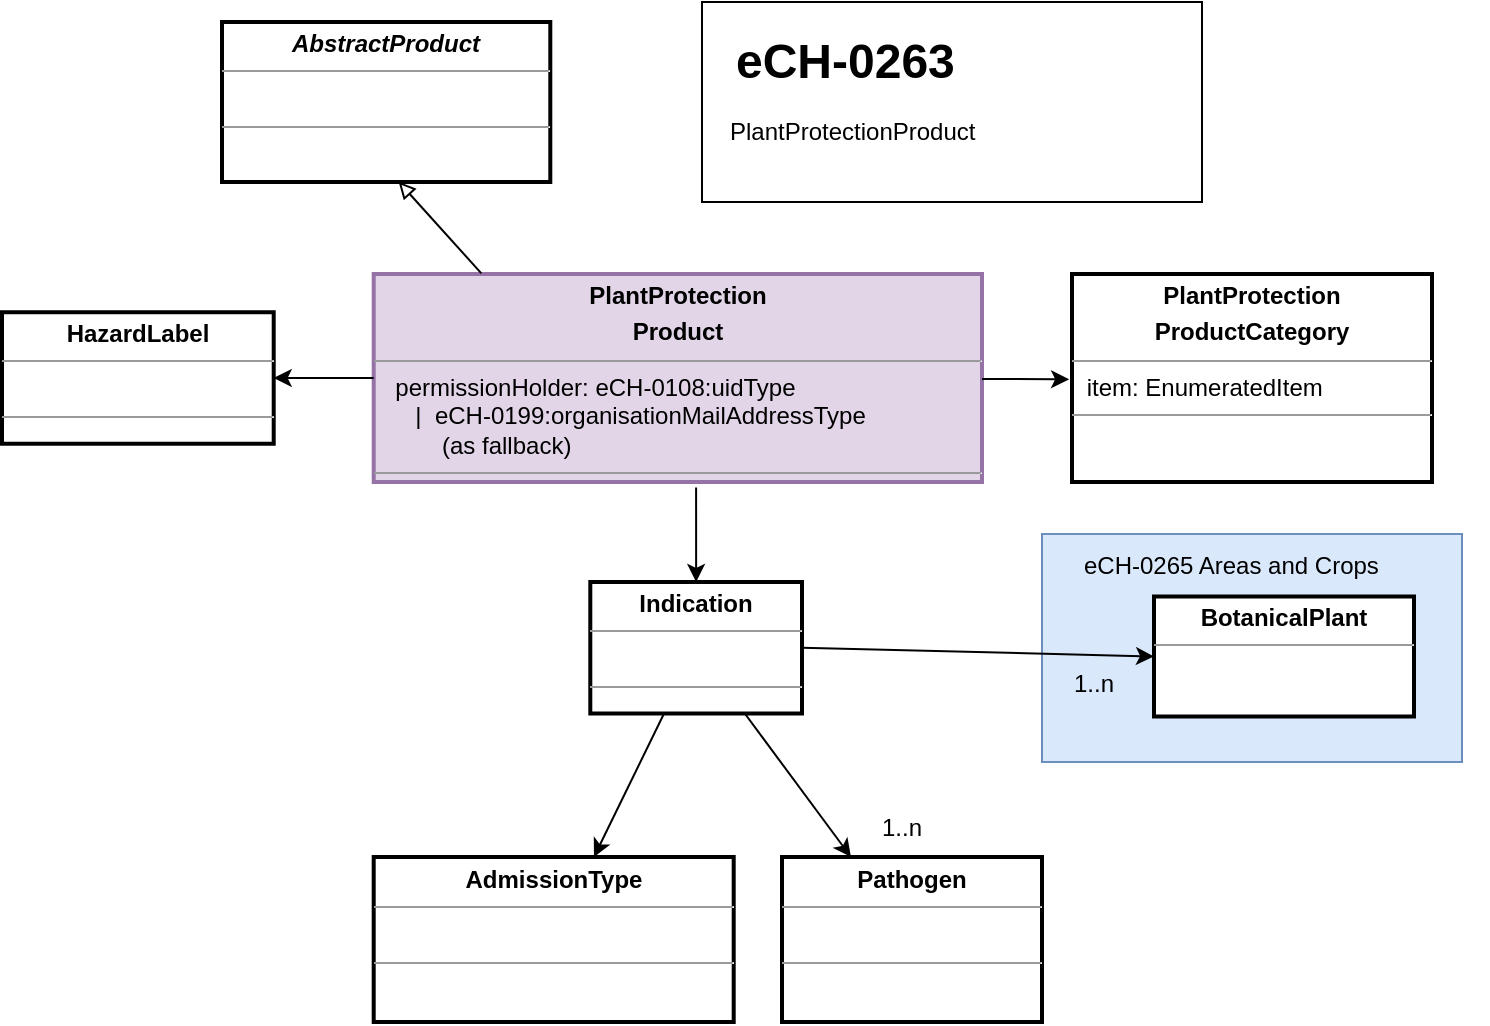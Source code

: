 <mxfile version="20.5.3" type="embed"><diagram name="Page-1" id="4TX2ljQ4K9UuKOcrYJfa"><mxGraphModel dx="1310" dy="374" grid="1" gridSize="10" guides="1" tooltips="1" connect="1" arrows="1" fold="1" page="1" pageScale="1" pageWidth="850" pageHeight="1100" math="0" shadow="0"><root><mxCell id="0"/><mxCell id="1" parent="0"/><mxCell id="10" value="" style="rounded=0;whiteSpace=wrap;html=1;fontFamily=Helvetica;" parent="1" vertex="1"><mxGeometry x="-410" y="110" width="250" height="100" as="geometry"/></mxCell><mxCell id="PEi03XakC4wtV7aFMW17-1" value="&lt;p style=&quot;margin:0px;margin-top:4px;text-align:center;&quot;&gt;&lt;b&gt;PlantProtection&lt;/b&gt;&lt;/p&gt;&lt;p style=&quot;margin:0px;margin-top:4px;text-align:center;&quot;&gt;&lt;b&gt;Product&lt;/b&gt;&lt;/p&gt;&lt;hr size=&quot;1&quot;&gt;&lt;p style=&quot;margin:0px;margin-left:4px;&quot;&gt;&amp;nbsp; permissionHolder: eCH-0108:uidType&lt;/p&gt;&lt;p style=&quot;margin:0px;margin-left:4px;&quot;&gt;&amp;nbsp; &amp;nbsp; &amp;nbsp;|&amp;nbsp; eCH-0199:organisationMailAddressType&lt;br&gt;&lt;/p&gt;&lt;p style=&quot;margin:0px;margin-left:4px;&quot;&gt;&amp;nbsp; &amp;nbsp; &amp;nbsp; &amp;nbsp; &amp;nbsp;(as fallback)&lt;/p&gt;&lt;hr size=&quot;1&quot;&gt;&lt;p style=&quot;margin:0px;margin-left:4px;&quot;&gt;&lt;br&gt;&lt;/p&gt;" style="verticalAlign=top;align=left;overflow=fill;fontSize=12;fontFamily=Helvetica;html=1;sketch=0;strokeWidth=2;fillColor=#e1d5e7;strokeColor=#9673a6;" parent="1" vertex="1"><mxGeometry x="-574.15" y="246" width="304.15" height="104" as="geometry"/></mxCell><mxCell id="PEi03XakC4wtV7aFMW17-3" value="" style="endArrow=classic;html=1;sketch=0;fontFamily=Helvetica;curved=1;exitX=0.53;exitY=1.026;exitDx=0;exitDy=0;exitPerimeter=0;" parent="1" source="PEi03XakC4wtV7aFMW17-1" target="PEi03XakC4wtV7aFMW17-12" edge="1"><mxGeometry width="50" height="50" relative="1" as="geometry"><mxPoint x="-86.311" y="460.5" as="sourcePoint"/><mxPoint x="-54.537" y="431" as="targetPoint"/></mxGeometry></mxCell><mxCell id="PEi03XakC4wtV7aFMW17-7" value="" style="endArrow=classic;html=1;sketch=0;fontFamily=Helvetica;curved=1;entryX=-0.008;entryY=0.506;entryDx=0;entryDy=0;entryPerimeter=0;" parent="1" source="PEi03XakC4wtV7aFMW17-1" target="PEi03XakC4wtV7aFMW17-11" edge="1"><mxGeometry width="50" height="50" relative="1" as="geometry"><mxPoint x="-362.8" y="87.415" as="sourcePoint"/><mxPoint x="-475.68" y="99.863" as="targetPoint"/></mxGeometry></mxCell><mxCell id="PEi03XakC4wtV7aFMW17-11" value="&lt;p style=&quot;margin:0px;margin-top:4px;text-align:center;&quot;&gt;&lt;b&gt;PlantProtection&lt;/b&gt;&lt;/p&gt;&lt;p style=&quot;margin:0px;margin-top:4px;text-align:center;&quot;&gt;&lt;b&gt;ProductCategory&lt;/b&gt;&lt;/p&gt;&lt;hr size=&quot;1&quot;&gt;&lt;p style=&quot;margin:0px;margin-left:4px;&quot;&gt;&amp;nbsp;item: EnumeratedItem&lt;br&gt;&lt;/p&gt;&lt;hr size=&quot;1&quot;&gt;&lt;p style=&quot;margin:0px;margin-left:4px;&quot;&gt;&lt;br&gt;&lt;/p&gt;" style="verticalAlign=top;align=left;overflow=fill;fontSize=12;fontFamily=Helvetica;html=1;sketch=0;strokeWidth=2;" parent="1" vertex="1"><mxGeometry x="-225" y="246" width="180" height="104" as="geometry"/></mxCell><mxCell id="PEi03XakC4wtV7aFMW17-12" value="&lt;p style=&quot;margin:0px;margin-top:4px;text-align:center;&quot;&gt;&lt;b style=&quot;background-color: initial;&quot;&gt;Indication&lt;/b&gt;&lt;/p&gt;&lt;hr size=&quot;1&quot;&gt;&lt;p style=&quot;margin:0px;margin-left:4px;&quot;&gt;&amp;nbsp;&lt;br&gt;&lt;/p&gt;&lt;hr size=&quot;1&quot;&gt;&lt;p style=&quot;margin:0px;margin-left:4px;&quot;&gt;&lt;br&gt;&lt;/p&gt;" style="verticalAlign=top;align=left;overflow=fill;fontSize=12;fontFamily=Helvetica;html=1;sketch=0;strokeWidth=2;" parent="1" vertex="1"><mxGeometry x="-465.85" y="400" width="105.85" height="65.75" as="geometry"/></mxCell><mxCell id="PEi03XakC4wtV7aFMW17-21" value="" style="endArrow=classic;html=1;sketch=0;fontFamily=Helvetica;curved=1;" parent="1" source="PEi03XakC4wtV7aFMW17-12" target="PEi03XakC4wtV7aFMW17-24" edge="1"><mxGeometry width="50" height="50" relative="1" as="geometry"><mxPoint x="-211.586" y="381.97" as="sourcePoint"/><mxPoint x="-58.65" y="427.5" as="targetPoint"/></mxGeometry></mxCell><mxCell id="PEi03XakC4wtV7aFMW17-24" value="&lt;p style=&quot;margin:0px;margin-top:4px;text-align:center;&quot;&gt;&lt;b&gt;Pathogen&lt;/b&gt;&lt;/p&gt;&lt;hr size=&quot;1&quot;&gt;&lt;p style=&quot;margin:0px;margin-left:4px;&quot;&gt;&amp;nbsp;&lt;br&gt;&lt;/p&gt;&lt;hr size=&quot;1&quot;&gt;&lt;p style=&quot;margin:0px;margin-left:4px;&quot;&gt;&lt;br&gt;&lt;/p&gt;" style="verticalAlign=top;align=left;overflow=fill;fontSize=12;fontFamily=Helvetica;html=1;sketch=0;strokeWidth=2;" parent="1" vertex="1"><mxGeometry x="-370" y="537.5" width="130" height="82.5" as="geometry"/></mxCell><mxCell id="PEi03XakC4wtV7aFMW17-31" value="&lt;p style=&quot;margin:0px;margin-top:4px;text-align:center;&quot;&gt;&lt;b&gt;Admission&lt;/b&gt;&lt;b style=&quot;background-color: initial;&quot;&gt;Type&lt;/b&gt;&lt;/p&gt;&lt;hr size=&quot;1&quot;&gt;&lt;p style=&quot;margin:0px;margin-left:4px;&quot;&gt;&amp;nbsp;&amp;nbsp;&lt;/p&gt;&lt;hr size=&quot;1&quot;&gt;&lt;p style=&quot;margin:0px;margin-left:4px;&quot;&gt;&lt;br&gt;&lt;/p&gt;" style="verticalAlign=top;align=left;overflow=fill;fontSize=12;fontFamily=Helvetica;html=1;sketch=0;strokeWidth=2;" parent="1" vertex="1"><mxGeometry x="-574.15" y="537.5" width="180" height="82.5" as="geometry"/></mxCell><mxCell id="PEi03XakC4wtV7aFMW17-32" value="" style="endArrow=classic;html=1;sketch=0;fontFamily=Helvetica;curved=1;" parent="1" source="PEi03XakC4wtV7aFMW17-12" target="PEi03XakC4wtV7aFMW17-31" edge="1"><mxGeometry width="50" height="50" relative="1" as="geometry"><mxPoint x="-273.5" y="380" as="sourcePoint"/><mxPoint x="-293.5" y="410" as="targetPoint"/></mxGeometry></mxCell><mxCell id="PEi03XakC4wtV7aFMW17-34" value="&lt;p style=&quot;margin:0px;margin-top:4px;text-align:center;&quot;&gt;&lt;b style=&quot;background-color: initial;&quot;&gt;HazardLabel&lt;/b&gt;&lt;/p&gt;&lt;hr size=&quot;1&quot;&gt;&lt;p style=&quot;margin:0px;margin-left:4px;&quot;&gt;&amp;nbsp;&lt;br&gt;&lt;/p&gt;&lt;hr size=&quot;1&quot;&gt;&lt;p style=&quot;margin:0px;margin-left:4px;&quot;&gt;&lt;br&gt;&lt;/p&gt;" style="verticalAlign=top;align=left;overflow=fill;fontSize=12;fontFamily=Helvetica;html=1;sketch=0;strokeWidth=2;" parent="1" vertex="1"><mxGeometry x="-760" y="265.12" width="135.85" height="65.75" as="geometry"/></mxCell><mxCell id="PEi03XakC4wtV7aFMW17-35" value="" style="endArrow=classic;html=1;sketch=0;fontFamily=Helvetica;curved=1;" parent="1" source="PEi03XakC4wtV7aFMW17-1" target="PEi03XakC4wtV7aFMW17-34" edge="1"><mxGeometry width="50" height="50" relative="1" as="geometry"><mxPoint x="-462" y="341" as="sourcePoint"/><mxPoint x="-293" y="407" as="targetPoint"/></mxGeometry></mxCell><mxCell id="2" value="&lt;p style=&quot;margin:0px;margin-top:4px;text-align:center;&quot;&gt;&lt;b&gt;&lt;i&gt;AbstractProduct&lt;/i&gt;&lt;/b&gt;&lt;/p&gt;&lt;hr size=&quot;1&quot;&gt;&lt;p style=&quot;margin:0px;margin-left:4px;&quot;&gt;&lt;br&gt;&lt;/p&gt;&lt;hr size=&quot;1&quot;&gt;&lt;p style=&quot;margin:0px;margin-left:4px;&quot;&gt;&lt;br&gt;&lt;/p&gt;" style="verticalAlign=top;align=left;overflow=fill;fontSize=12;fontFamily=Helvetica;html=1;sketch=0;strokeWidth=2;" parent="1" vertex="1"><mxGeometry x="-650" y="120" width="164.15" height="80" as="geometry"/></mxCell><mxCell id="5" value="" style="endArrow=block;html=1;sketch=0;fontFamily=Helvetica;curved=1;endFill=0;exitX=0.177;exitY=-0.003;exitDx=0;exitDy=0;entryX=0.538;entryY=0.998;entryDx=0;entryDy=0;entryPerimeter=0;exitPerimeter=0;" parent="1" source="PEi03XakC4wtV7aFMW17-1" target="2" edge="1"><mxGeometry width="50" height="50" relative="1" as="geometry"><mxPoint x="-1071.8" y="736" as="sourcePoint"/><mxPoint x="-1094.18" y="619.7" as="targetPoint"/></mxGeometry></mxCell><mxCell id="6" value="&lt;h1&gt;&lt;span style=&quot;background-color: initial;&quot;&gt;eCH-0263&lt;/span&gt;&lt;/h1&gt;&lt;div&gt;&lt;br&gt;&lt;/div&gt;" style="text;html=1;strokeColor=none;fillColor=none;spacing=5;spacingTop=-20;whiteSpace=wrap;overflow=hidden;rounded=0;strokeWidth=2;fontFamily=Helvetica;" parent="1" vertex="1"><mxGeometry x="-398.5" y="120" width="195.7" height="80" as="geometry"/></mxCell><mxCell id="7" value="PlantProtectionProduct" style="text;html=1;strokeColor=none;fillColor=none;align=left;verticalAlign=middle;whiteSpace=wrap;rounded=0;strokeWidth=2;fontFamily=Helvetica;" parent="1" vertex="1"><mxGeometry x="-398.5" y="160" width="226.4" height="30" as="geometry"/></mxCell><mxCell id="11" value="" style="rounded=0;whiteSpace=wrap;html=1;fillColor=#dae8fc;strokeColor=#6c8ebf;fontFamily=Helvetica;" parent="1" vertex="1"><mxGeometry x="-240" y="376" width="210" height="114" as="geometry"/></mxCell><mxCell id="12" value="eCH-0265 Areas and Crops" style="text;html=1;strokeColor=none;fillColor=none;align=left;verticalAlign=middle;whiteSpace=wrap;rounded=0;strokeWidth=2;fontFamily=Helvetica;" parent="1" vertex="1"><mxGeometry x="-221" y="377.25" width="204" height="30" as="geometry"/></mxCell><mxCell id="13" value="&lt;p style=&quot;margin:0px;margin-top:4px;text-align:center;&quot;&gt;&lt;b&gt;BotanicalPlant&lt;/b&gt;&lt;/p&gt;&lt;hr size=&quot;1&quot;&gt;&lt;p style=&quot;margin:0px;margin-left:4px;&quot;&gt;&lt;br&gt;&lt;/p&gt;" style="verticalAlign=top;align=left;overflow=fill;fontSize=12;fontFamily=Helvetica;html=1;sketch=0;strokeWidth=2;" parent="1" vertex="1"><mxGeometry x="-184" y="407.25" width="130" height="60" as="geometry"/></mxCell><mxCell id="16" value="" style="endArrow=classic;html=1;sketch=0;fontFamily=Helvetica;curved=1;entryX=0;entryY=0.5;entryDx=0;entryDy=0;exitX=1;exitY=0.5;exitDx=0;exitDy=0;" parent="1" source="PEi03XakC4wtV7aFMW17-12" target="13" edge="1"><mxGeometry width="50" height="50" relative="1" as="geometry"><mxPoint x="-376.349" y="475.75" as="sourcePoint"/><mxPoint x="-170" y="590" as="targetPoint"/></mxGeometry></mxCell><mxCell id="PEi03XakC4wtV7aFMW17-23" value="1..n" style="text;html=1;strokeColor=none;fillColor=none;align=center;verticalAlign=middle;whiteSpace=wrap;rounded=0;fontFamily=Helvetica;" parent="1" vertex="1"><mxGeometry x="-244" y="435.75" width="60" height="30" as="geometry"/></mxCell><mxCell id="38" value="1..n" style="text;html=1;strokeColor=none;fillColor=none;align=center;verticalAlign=middle;whiteSpace=wrap;rounded=0;fontFamily=Helvetica;" parent="1" vertex="1"><mxGeometry x="-340" y="507.5" width="60" height="30" as="geometry"/></mxCell></root></mxGraphModel></diagram></mxfile>